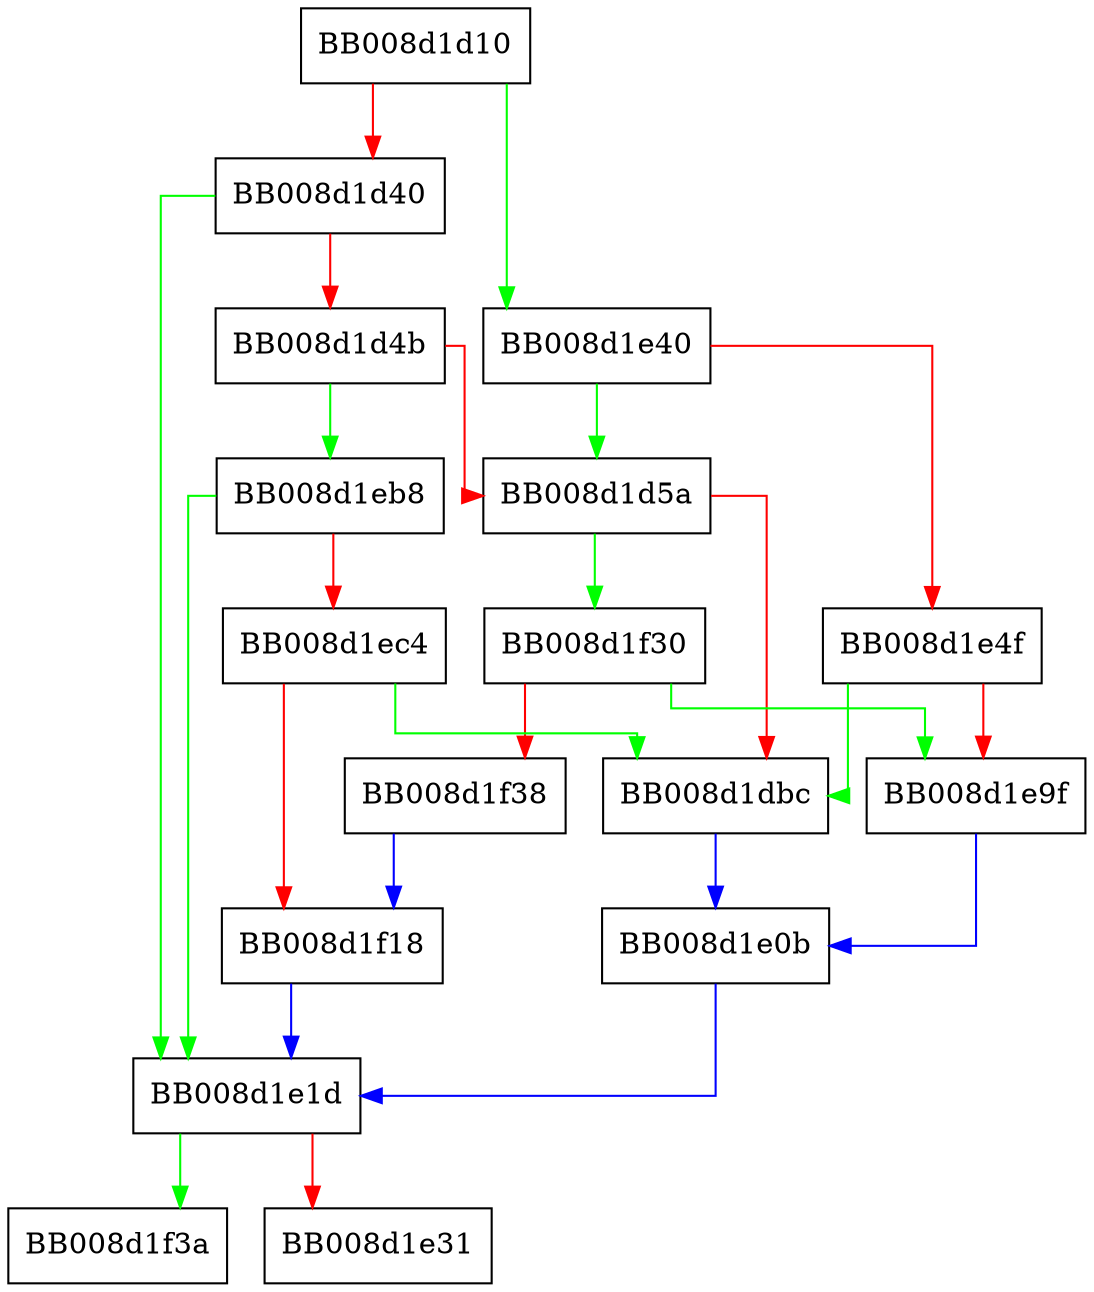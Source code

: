 digraph parse_offset {
  node [shape="box"];
  graph [splines=ortho];
  BB008d1d10 -> BB008d1e40 [color="green"];
  BB008d1d10 -> BB008d1d40 [color="red"];
  BB008d1d40 -> BB008d1e1d [color="green"];
  BB008d1d40 -> BB008d1d4b [color="red"];
  BB008d1d4b -> BB008d1eb8 [color="green"];
  BB008d1d4b -> BB008d1d5a [color="red"];
  BB008d1d5a -> BB008d1f30 [color="green"];
  BB008d1d5a -> BB008d1dbc [color="red"];
  BB008d1dbc -> BB008d1e0b [color="blue"];
  BB008d1e0b -> BB008d1e1d [color="blue"];
  BB008d1e1d -> BB008d1f3a [color="green"];
  BB008d1e1d -> BB008d1e31 [color="red"];
  BB008d1e40 -> BB008d1d5a [color="green"];
  BB008d1e40 -> BB008d1e4f [color="red"];
  BB008d1e4f -> BB008d1dbc [color="green"];
  BB008d1e4f -> BB008d1e9f [color="red"];
  BB008d1e9f -> BB008d1e0b [color="blue"];
  BB008d1eb8 -> BB008d1e1d [color="green"];
  BB008d1eb8 -> BB008d1ec4 [color="red"];
  BB008d1ec4 -> BB008d1dbc [color="green"];
  BB008d1ec4 -> BB008d1f18 [color="red"];
  BB008d1f18 -> BB008d1e1d [color="blue"];
  BB008d1f30 -> BB008d1e9f [color="green"];
  BB008d1f30 -> BB008d1f38 [color="red"];
  BB008d1f38 -> BB008d1f18 [color="blue"];
}